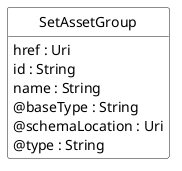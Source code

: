 @startuml
hide circle
hide methods
hide stereotype
show <<Enumeration>> stereotype
skinparam class {
   BackgroundColor<<Enumeration>> #E6F5F7
   BackgroundColor<<Ref>> #FFFFE0
   BackgroundColor<<Pivot>> #FFFFFFF
   BackgroundColor<<SimpleType>> #E2F0DA
   BackgroundColor #FCF2E3
}

class SetAssetGroup <<Pivot>> {
    href : Uri
    id : String
    name : String
    @baseType : String
    @schemaLocation : Uri
    @type : String
}


@enduml